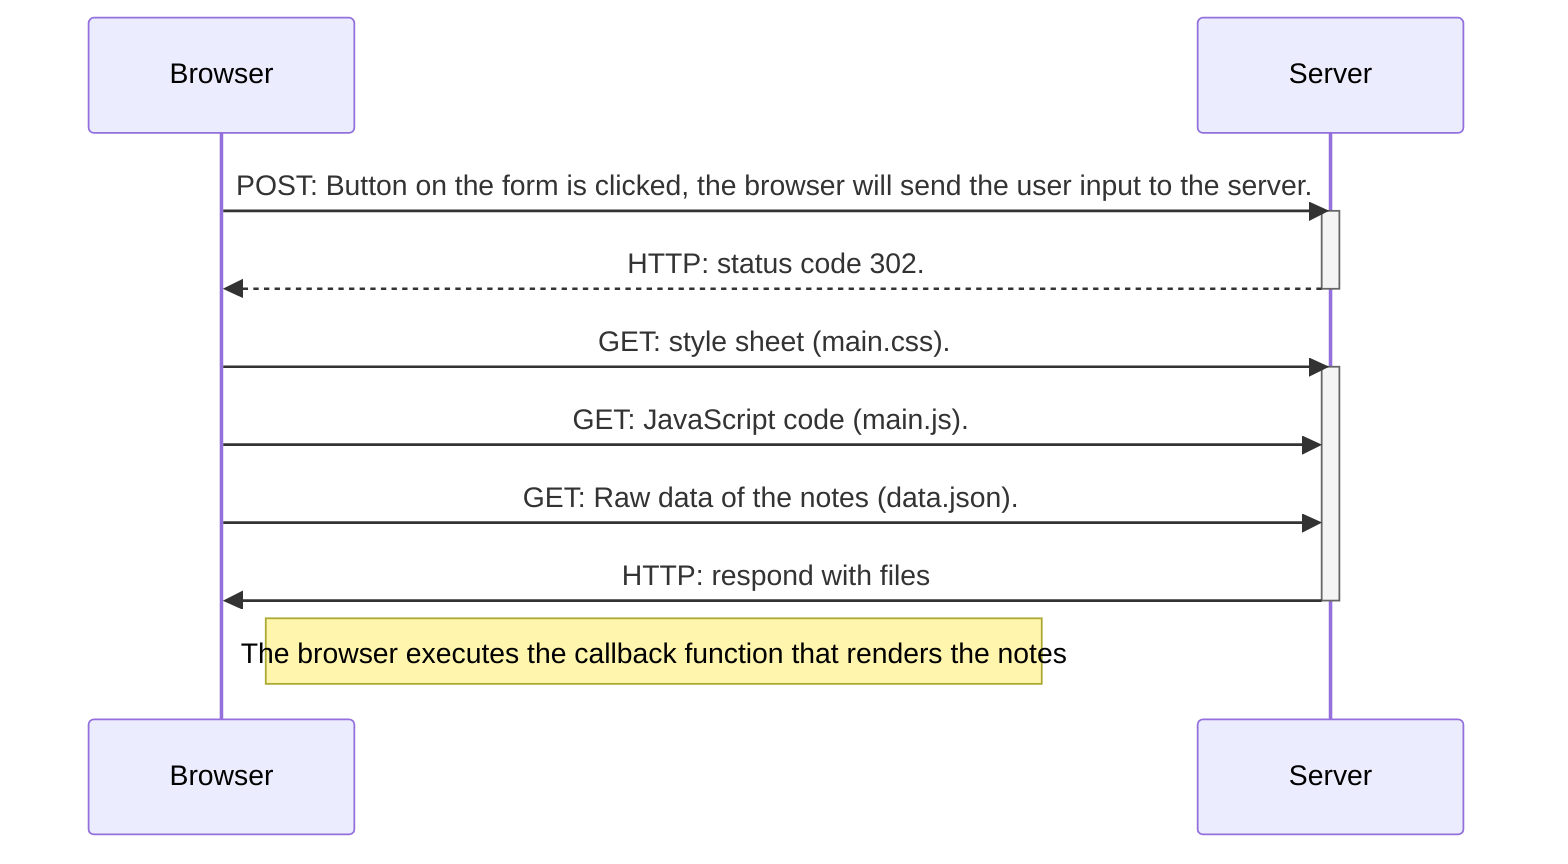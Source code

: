 sequenceDiagram
    participant Browser
    participant Server

    Browser->>Server: POST: Button on the form is clicked, the browser will send the user input to the server.
    activate Server
    Server-->>Browser: HTTP: status code 302.
    deactivate Server

    Browser->>Server: GET: style sheet (main.css).
    activate Server
    Browser->>Server: GET: JavaScript code (main.js).
    Browser->>Server: GET: Raw data of the notes (data.json).
    Server->>Browser:  HTTP: respond with files
    deactivate Server

    Note right of Browser: The browser executes the callback function that renders the notes
